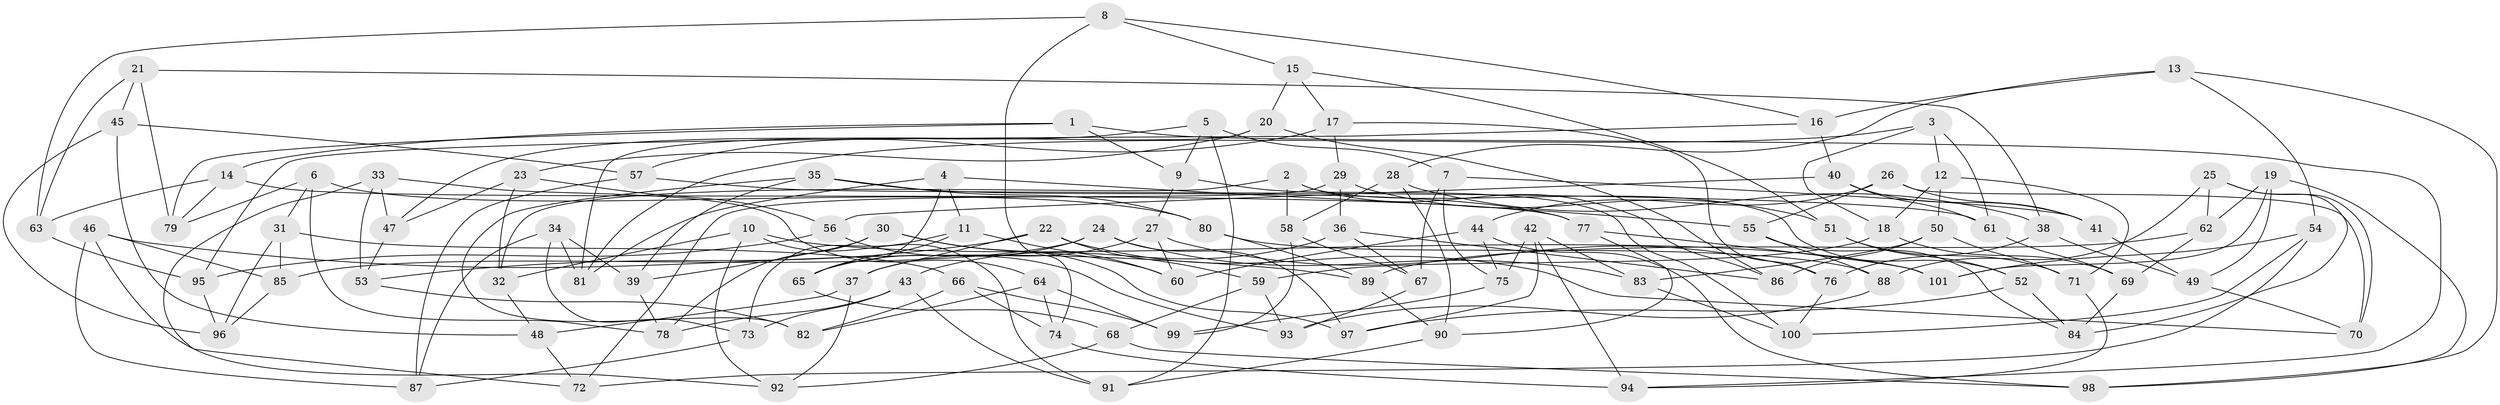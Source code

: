 // Generated by graph-tools (version 1.1) at 2025/26/03/09/25 03:26:53]
// undirected, 101 vertices, 202 edges
graph export_dot {
graph [start="1"]
  node [color=gray90,style=filled];
  1;
  2;
  3;
  4;
  5;
  6;
  7;
  8;
  9;
  10;
  11;
  12;
  13;
  14;
  15;
  16;
  17;
  18;
  19;
  20;
  21;
  22;
  23;
  24;
  25;
  26;
  27;
  28;
  29;
  30;
  31;
  32;
  33;
  34;
  35;
  36;
  37;
  38;
  39;
  40;
  41;
  42;
  43;
  44;
  45;
  46;
  47;
  48;
  49;
  50;
  51;
  52;
  53;
  54;
  55;
  56;
  57;
  58;
  59;
  60;
  61;
  62;
  63;
  64;
  65;
  66;
  67;
  68;
  69;
  70;
  71;
  72;
  73;
  74;
  75;
  76;
  77;
  78;
  79;
  80;
  81;
  82;
  83;
  84;
  85;
  86;
  87;
  88;
  89;
  90;
  91;
  92;
  93;
  94;
  95;
  96;
  97;
  98;
  99;
  100;
  101;
  1 -- 94;
  1 -- 79;
  1 -- 9;
  1 -- 14;
  2 -- 86;
  2 -- 52;
  2 -- 32;
  2 -- 58;
  3 -- 18;
  3 -- 81;
  3 -- 12;
  3 -- 61;
  4 -- 81;
  4 -- 65;
  4 -- 11;
  4 -- 55;
  5 -- 7;
  5 -- 91;
  5 -- 47;
  5 -- 9;
  6 -- 78;
  6 -- 79;
  6 -- 31;
  6 -- 80;
  7 -- 75;
  7 -- 67;
  7 -- 41;
  8 -- 15;
  8 -- 16;
  8 -- 74;
  8 -- 63;
  9 -- 100;
  9 -- 27;
  10 -- 91;
  10 -- 32;
  10 -- 92;
  10 -- 101;
  11 -- 73;
  11 -- 65;
  11 -- 60;
  12 -- 50;
  12 -- 18;
  12 -- 71;
  13 -- 16;
  13 -- 98;
  13 -- 54;
  13 -- 28;
  14 -- 63;
  14 -- 79;
  14 -- 77;
  15 -- 20;
  15 -- 51;
  15 -- 17;
  16 -- 40;
  16 -- 95;
  17 -- 29;
  17 -- 76;
  17 -- 57;
  18 -- 69;
  18 -- 59;
  19 -- 49;
  19 -- 101;
  19 -- 62;
  19 -- 98;
  20 -- 23;
  20 -- 86;
  20 -- 81;
  21 -- 79;
  21 -- 38;
  21 -- 63;
  21 -- 45;
  22 -- 53;
  22 -- 37;
  22 -- 70;
  22 -- 59;
  23 -- 56;
  23 -- 47;
  23 -- 32;
  24 -- 85;
  24 -- 83;
  24 -- 97;
  24 -- 65;
  25 -- 88;
  25 -- 62;
  25 -- 70;
  25 -- 84;
  26 -- 41;
  26 -- 55;
  26 -- 44;
  26 -- 70;
  27 -- 37;
  27 -- 60;
  27 -- 76;
  28 -- 58;
  28 -- 38;
  28 -- 90;
  29 -- 51;
  29 -- 36;
  29 -- 72;
  30 -- 39;
  30 -- 97;
  30 -- 60;
  30 -- 78;
  31 -- 85;
  31 -- 66;
  31 -- 96;
  32 -- 48;
  33 -- 53;
  33 -- 47;
  33 -- 64;
  33 -- 72;
  34 -- 73;
  34 -- 39;
  34 -- 81;
  34 -- 87;
  35 -- 82;
  35 -- 80;
  35 -- 77;
  35 -- 39;
  36 -- 86;
  36 -- 67;
  36 -- 43;
  37 -- 48;
  37 -- 92;
  38 -- 76;
  38 -- 49;
  39 -- 78;
  40 -- 61;
  40 -- 41;
  40 -- 56;
  41 -- 49;
  42 -- 94;
  42 -- 83;
  42 -- 75;
  42 -- 97;
  43 -- 78;
  43 -- 73;
  43 -- 91;
  44 -- 98;
  44 -- 60;
  44 -- 75;
  45 -- 96;
  45 -- 57;
  45 -- 48;
  46 -- 87;
  46 -- 89;
  46 -- 85;
  46 -- 92;
  47 -- 53;
  48 -- 72;
  49 -- 70;
  50 -- 83;
  50 -- 71;
  50 -- 86;
  51 -- 52;
  51 -- 71;
  52 -- 97;
  52 -- 84;
  53 -- 82;
  54 -- 100;
  54 -- 72;
  54 -- 101;
  55 -- 84;
  55 -- 88;
  56 -- 93;
  56 -- 95;
  57 -- 87;
  57 -- 61;
  58 -- 67;
  58 -- 99;
  59 -- 68;
  59 -- 93;
  61 -- 69;
  62 -- 89;
  62 -- 69;
  63 -- 95;
  64 -- 99;
  64 -- 82;
  64 -- 74;
  65 -- 68;
  66 -- 74;
  66 -- 82;
  66 -- 99;
  67 -- 93;
  68 -- 92;
  68 -- 98;
  69 -- 84;
  71 -- 94;
  73 -- 87;
  74 -- 94;
  75 -- 99;
  76 -- 100;
  77 -- 90;
  77 -- 101;
  80 -- 88;
  80 -- 89;
  83 -- 100;
  85 -- 96;
  88 -- 93;
  89 -- 90;
  90 -- 91;
  95 -- 96;
}
